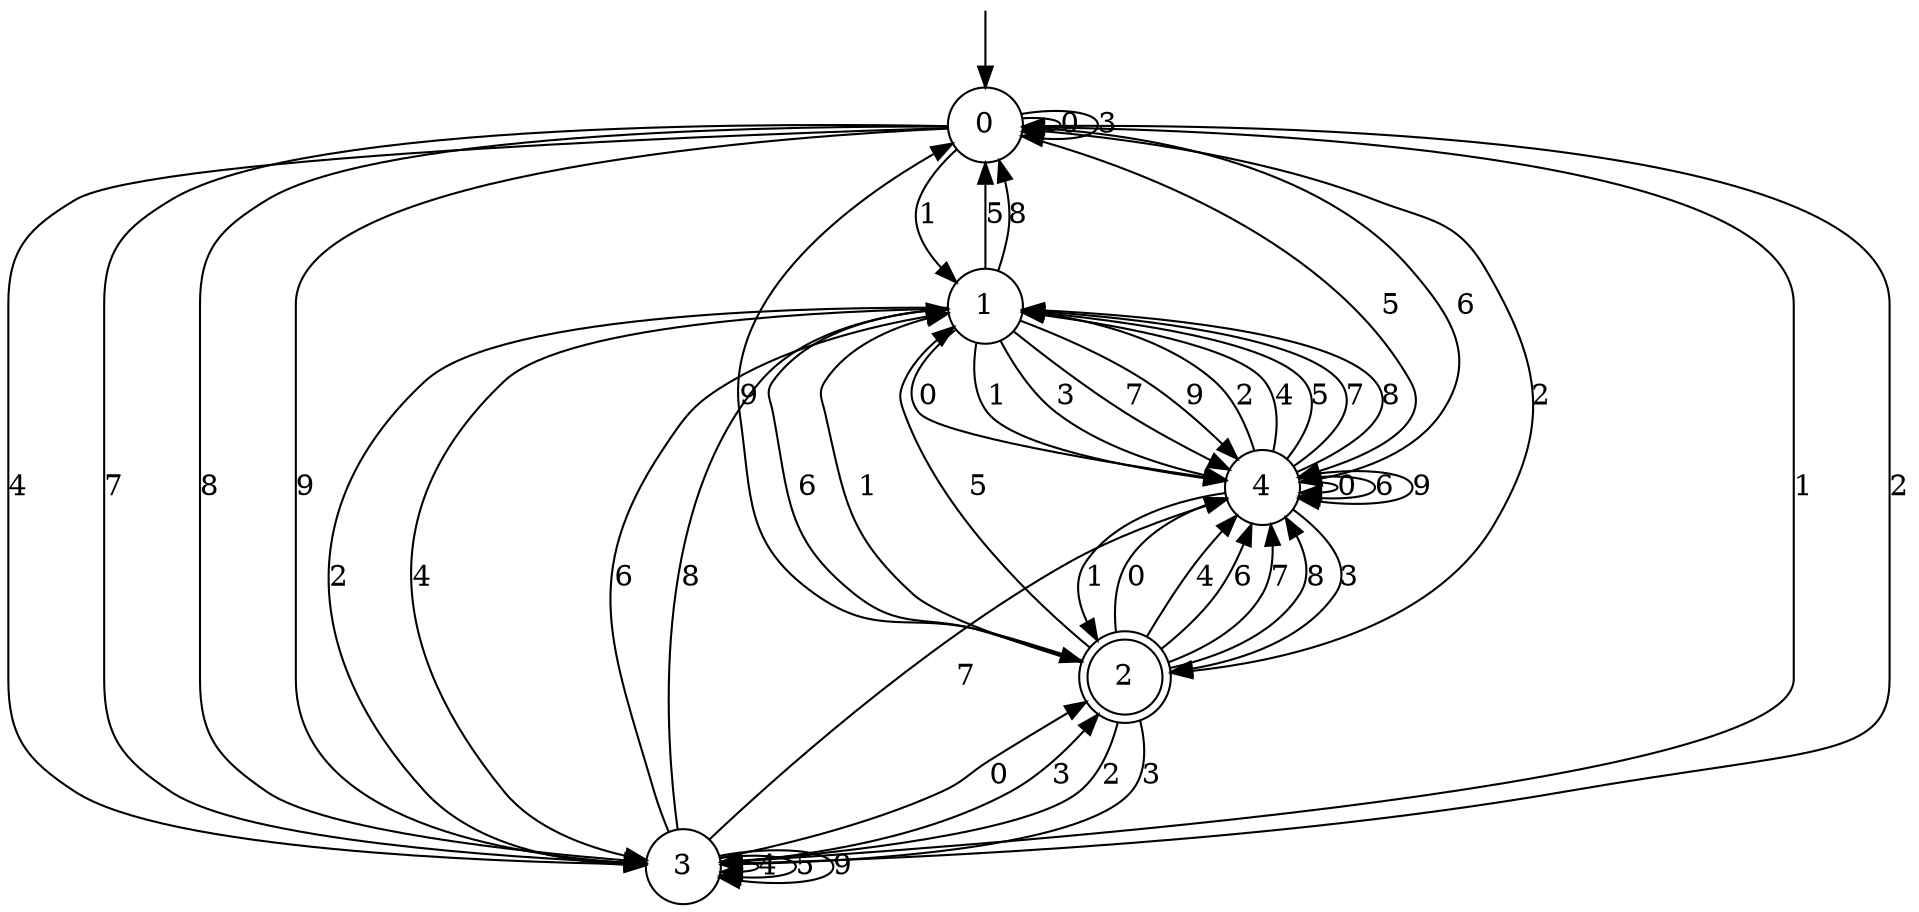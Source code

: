 digraph g {

	s0 [shape="circle" label="0"];
	s1 [shape="circle" label="1"];
	s2 [shape="doublecircle" label="2"];
	s3 [shape="circle" label="3"];
	s4 [shape="circle" label="4"];
	s0 -> s0 [label="0"];
	s0 -> s1 [label="1"];
	s0 -> s2 [label="2"];
	s0 -> s0 [label="3"];
	s0 -> s3 [label="4"];
	s0 -> s4 [label="5"];
	s0 -> s4 [label="6"];
	s0 -> s3 [label="7"];
	s0 -> s3 [label="8"];
	s0 -> s3 [label="9"];
	s1 -> s4 [label="0"];
	s1 -> s4 [label="1"];
	s1 -> s3 [label="2"];
	s1 -> s4 [label="3"];
	s1 -> s3 [label="4"];
	s1 -> s0 [label="5"];
	s1 -> s2 [label="6"];
	s1 -> s4 [label="7"];
	s1 -> s0 [label="8"];
	s1 -> s4 [label="9"];
	s2 -> s4 [label="0"];
	s2 -> s1 [label="1"];
	s2 -> s3 [label="2"];
	s2 -> s3 [label="3"];
	s2 -> s4 [label="4"];
	s2 -> s1 [label="5"];
	s2 -> s4 [label="6"];
	s2 -> s4 [label="7"];
	s2 -> s4 [label="8"];
	s2 -> s0 [label="9"];
	s3 -> s2 [label="0"];
	s3 -> s0 [label="1"];
	s3 -> s0 [label="2"];
	s3 -> s2 [label="3"];
	s3 -> s3 [label="4"];
	s3 -> s3 [label="5"];
	s3 -> s1 [label="6"];
	s3 -> s4 [label="7"];
	s3 -> s1 [label="8"];
	s3 -> s3 [label="9"];
	s4 -> s4 [label="0"];
	s4 -> s2 [label="1"];
	s4 -> s1 [label="2"];
	s4 -> s2 [label="3"];
	s4 -> s1 [label="4"];
	s4 -> s1 [label="5"];
	s4 -> s4 [label="6"];
	s4 -> s1 [label="7"];
	s4 -> s1 [label="8"];
	s4 -> s4 [label="9"];

__start0 [label="" shape="none" width="0" height="0"];
__start0 -> s0;

}
